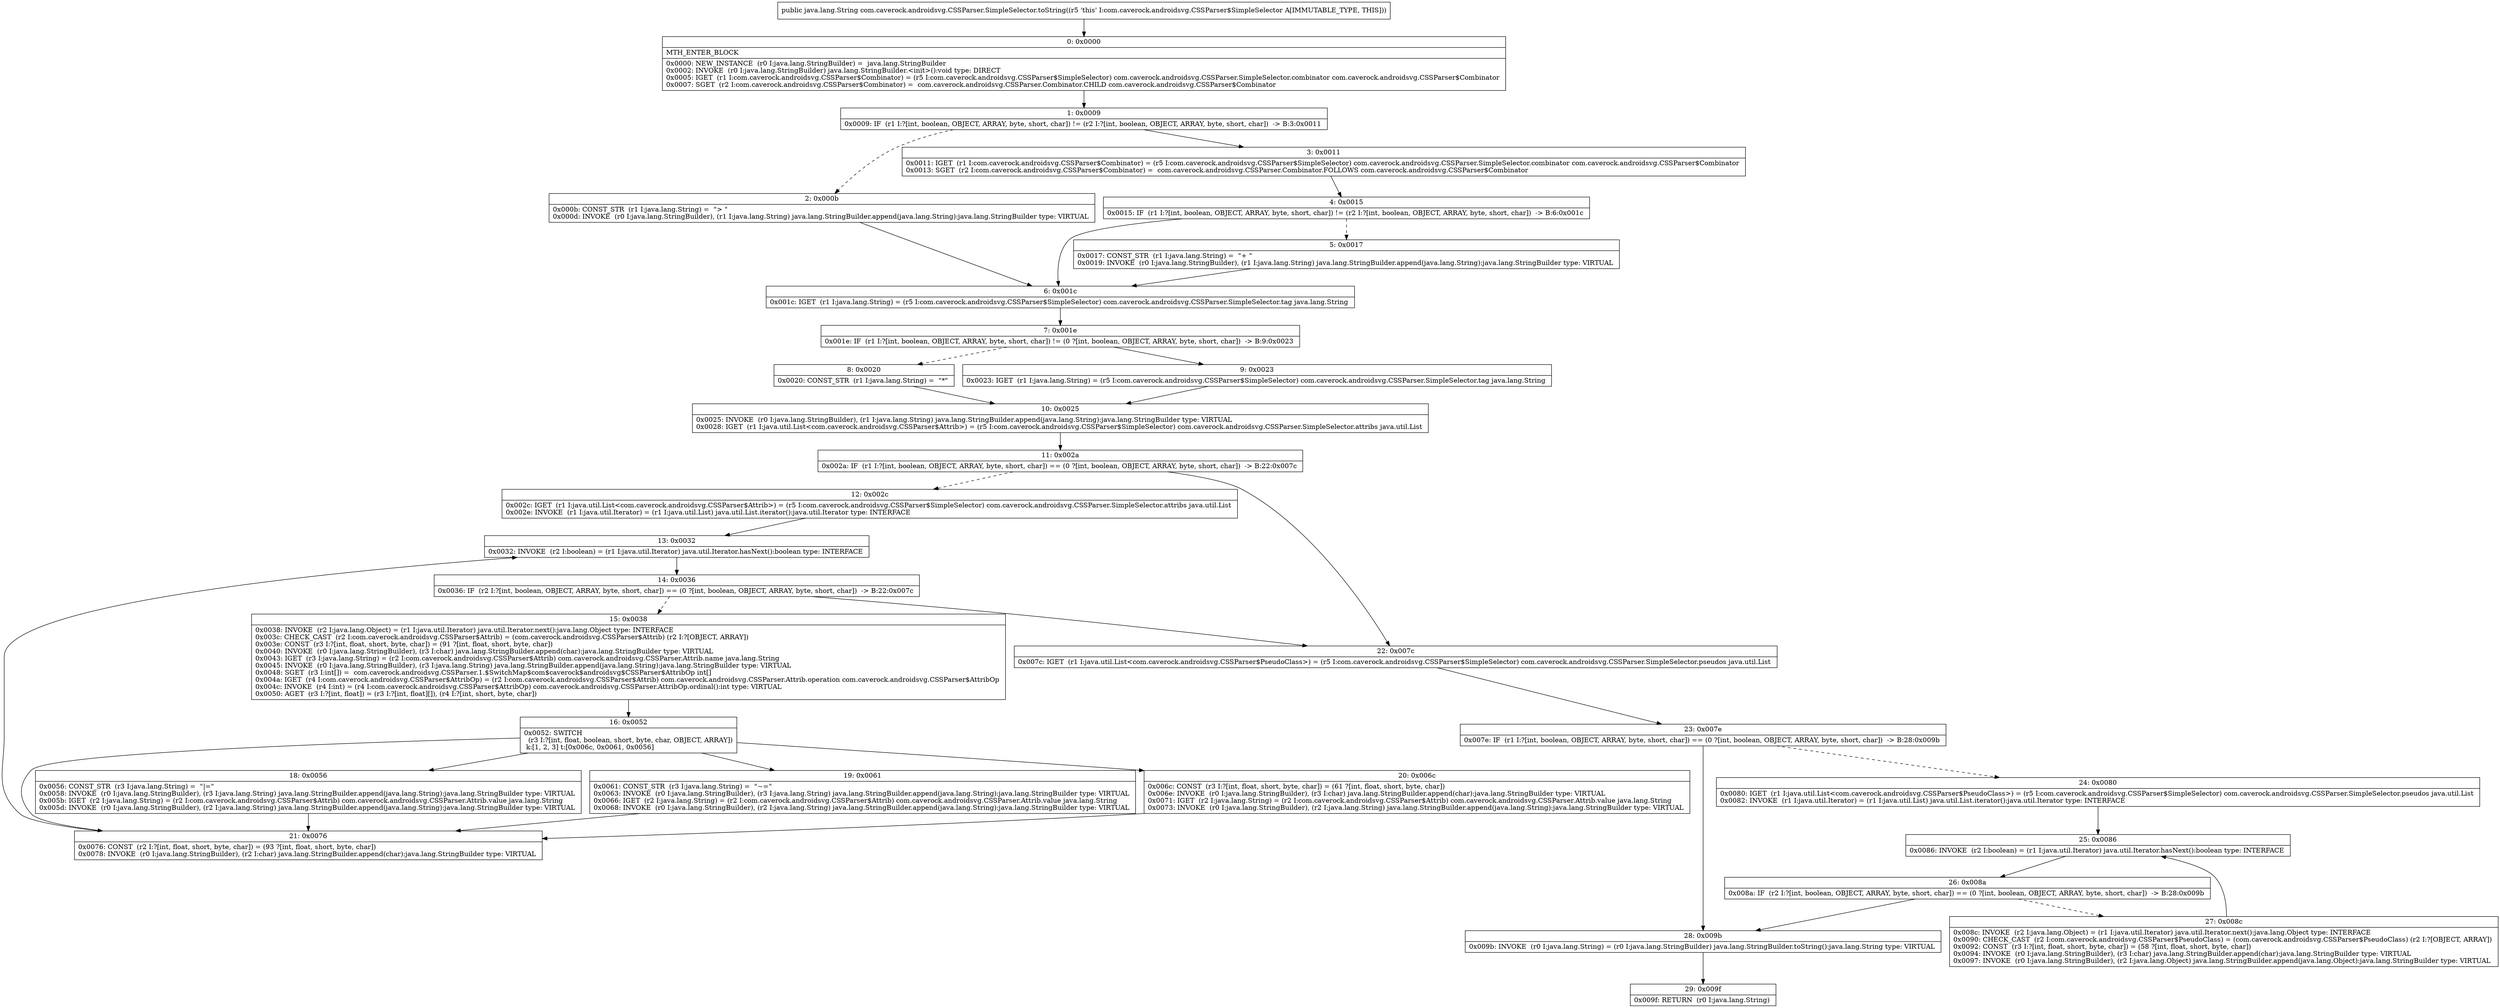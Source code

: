 digraph "CFG forcom.caverock.androidsvg.CSSParser.SimpleSelector.toString()Ljava\/lang\/String;" {
Node_0 [shape=record,label="{0\:\ 0x0000|MTH_ENTER_BLOCK\l|0x0000: NEW_INSTANCE  (r0 I:java.lang.StringBuilder) =  java.lang.StringBuilder \l0x0002: INVOKE  (r0 I:java.lang.StringBuilder) java.lang.StringBuilder.\<init\>():void type: DIRECT \l0x0005: IGET  (r1 I:com.caverock.androidsvg.CSSParser$Combinator) = (r5 I:com.caverock.androidsvg.CSSParser$SimpleSelector) com.caverock.androidsvg.CSSParser.SimpleSelector.combinator com.caverock.androidsvg.CSSParser$Combinator \l0x0007: SGET  (r2 I:com.caverock.androidsvg.CSSParser$Combinator) =  com.caverock.androidsvg.CSSParser.Combinator.CHILD com.caverock.androidsvg.CSSParser$Combinator \l}"];
Node_1 [shape=record,label="{1\:\ 0x0009|0x0009: IF  (r1 I:?[int, boolean, OBJECT, ARRAY, byte, short, char]) != (r2 I:?[int, boolean, OBJECT, ARRAY, byte, short, char])  \-\> B:3:0x0011 \l}"];
Node_2 [shape=record,label="{2\:\ 0x000b|0x000b: CONST_STR  (r1 I:java.lang.String) =  \"\> \" \l0x000d: INVOKE  (r0 I:java.lang.StringBuilder), (r1 I:java.lang.String) java.lang.StringBuilder.append(java.lang.String):java.lang.StringBuilder type: VIRTUAL \l}"];
Node_3 [shape=record,label="{3\:\ 0x0011|0x0011: IGET  (r1 I:com.caverock.androidsvg.CSSParser$Combinator) = (r5 I:com.caverock.androidsvg.CSSParser$SimpleSelector) com.caverock.androidsvg.CSSParser.SimpleSelector.combinator com.caverock.androidsvg.CSSParser$Combinator \l0x0013: SGET  (r2 I:com.caverock.androidsvg.CSSParser$Combinator) =  com.caverock.androidsvg.CSSParser.Combinator.FOLLOWS com.caverock.androidsvg.CSSParser$Combinator \l}"];
Node_4 [shape=record,label="{4\:\ 0x0015|0x0015: IF  (r1 I:?[int, boolean, OBJECT, ARRAY, byte, short, char]) != (r2 I:?[int, boolean, OBJECT, ARRAY, byte, short, char])  \-\> B:6:0x001c \l}"];
Node_5 [shape=record,label="{5\:\ 0x0017|0x0017: CONST_STR  (r1 I:java.lang.String) =  \"+ \" \l0x0019: INVOKE  (r0 I:java.lang.StringBuilder), (r1 I:java.lang.String) java.lang.StringBuilder.append(java.lang.String):java.lang.StringBuilder type: VIRTUAL \l}"];
Node_6 [shape=record,label="{6\:\ 0x001c|0x001c: IGET  (r1 I:java.lang.String) = (r5 I:com.caverock.androidsvg.CSSParser$SimpleSelector) com.caverock.androidsvg.CSSParser.SimpleSelector.tag java.lang.String \l}"];
Node_7 [shape=record,label="{7\:\ 0x001e|0x001e: IF  (r1 I:?[int, boolean, OBJECT, ARRAY, byte, short, char]) != (0 ?[int, boolean, OBJECT, ARRAY, byte, short, char])  \-\> B:9:0x0023 \l}"];
Node_8 [shape=record,label="{8\:\ 0x0020|0x0020: CONST_STR  (r1 I:java.lang.String) =  \"*\" \l}"];
Node_9 [shape=record,label="{9\:\ 0x0023|0x0023: IGET  (r1 I:java.lang.String) = (r5 I:com.caverock.androidsvg.CSSParser$SimpleSelector) com.caverock.androidsvg.CSSParser.SimpleSelector.tag java.lang.String \l}"];
Node_10 [shape=record,label="{10\:\ 0x0025|0x0025: INVOKE  (r0 I:java.lang.StringBuilder), (r1 I:java.lang.String) java.lang.StringBuilder.append(java.lang.String):java.lang.StringBuilder type: VIRTUAL \l0x0028: IGET  (r1 I:java.util.List\<com.caverock.androidsvg.CSSParser$Attrib\>) = (r5 I:com.caverock.androidsvg.CSSParser$SimpleSelector) com.caverock.androidsvg.CSSParser.SimpleSelector.attribs java.util.List \l}"];
Node_11 [shape=record,label="{11\:\ 0x002a|0x002a: IF  (r1 I:?[int, boolean, OBJECT, ARRAY, byte, short, char]) == (0 ?[int, boolean, OBJECT, ARRAY, byte, short, char])  \-\> B:22:0x007c \l}"];
Node_12 [shape=record,label="{12\:\ 0x002c|0x002c: IGET  (r1 I:java.util.List\<com.caverock.androidsvg.CSSParser$Attrib\>) = (r5 I:com.caverock.androidsvg.CSSParser$SimpleSelector) com.caverock.androidsvg.CSSParser.SimpleSelector.attribs java.util.List \l0x002e: INVOKE  (r1 I:java.util.Iterator) = (r1 I:java.util.List) java.util.List.iterator():java.util.Iterator type: INTERFACE \l}"];
Node_13 [shape=record,label="{13\:\ 0x0032|0x0032: INVOKE  (r2 I:boolean) = (r1 I:java.util.Iterator) java.util.Iterator.hasNext():boolean type: INTERFACE \l}"];
Node_14 [shape=record,label="{14\:\ 0x0036|0x0036: IF  (r2 I:?[int, boolean, OBJECT, ARRAY, byte, short, char]) == (0 ?[int, boolean, OBJECT, ARRAY, byte, short, char])  \-\> B:22:0x007c \l}"];
Node_15 [shape=record,label="{15\:\ 0x0038|0x0038: INVOKE  (r2 I:java.lang.Object) = (r1 I:java.util.Iterator) java.util.Iterator.next():java.lang.Object type: INTERFACE \l0x003c: CHECK_CAST  (r2 I:com.caverock.androidsvg.CSSParser$Attrib) = (com.caverock.androidsvg.CSSParser$Attrib) (r2 I:?[OBJECT, ARRAY]) \l0x003e: CONST  (r3 I:?[int, float, short, byte, char]) = (91 ?[int, float, short, byte, char]) \l0x0040: INVOKE  (r0 I:java.lang.StringBuilder), (r3 I:char) java.lang.StringBuilder.append(char):java.lang.StringBuilder type: VIRTUAL \l0x0043: IGET  (r3 I:java.lang.String) = (r2 I:com.caverock.androidsvg.CSSParser$Attrib) com.caverock.androidsvg.CSSParser.Attrib.name java.lang.String \l0x0045: INVOKE  (r0 I:java.lang.StringBuilder), (r3 I:java.lang.String) java.lang.StringBuilder.append(java.lang.String):java.lang.StringBuilder type: VIRTUAL \l0x0048: SGET  (r3 I:int[]) =  com.caverock.androidsvg.CSSParser.1.$SwitchMap$com$caverock$androidsvg$CSSParser$AttribOp int[] \l0x004a: IGET  (r4 I:com.caverock.androidsvg.CSSParser$AttribOp) = (r2 I:com.caverock.androidsvg.CSSParser$Attrib) com.caverock.androidsvg.CSSParser.Attrib.operation com.caverock.androidsvg.CSSParser$AttribOp \l0x004c: INVOKE  (r4 I:int) = (r4 I:com.caverock.androidsvg.CSSParser$AttribOp) com.caverock.androidsvg.CSSParser.AttribOp.ordinal():int type: VIRTUAL \l0x0050: AGET  (r3 I:?[int, float]) = (r3 I:?[int, float][]), (r4 I:?[int, short, byte, char]) \l}"];
Node_16 [shape=record,label="{16\:\ 0x0052|0x0052: SWITCH  \l  (r3 I:?[int, float, boolean, short, byte, char, OBJECT, ARRAY])\l k:[1, 2, 3] t:[0x006c, 0x0061, 0x0056] \l}"];
Node_18 [shape=record,label="{18\:\ 0x0056|0x0056: CONST_STR  (r3 I:java.lang.String) =  \"\|=\" \l0x0058: INVOKE  (r0 I:java.lang.StringBuilder), (r3 I:java.lang.String) java.lang.StringBuilder.append(java.lang.String):java.lang.StringBuilder type: VIRTUAL \l0x005b: IGET  (r2 I:java.lang.String) = (r2 I:com.caverock.androidsvg.CSSParser$Attrib) com.caverock.androidsvg.CSSParser.Attrib.value java.lang.String \l0x005d: INVOKE  (r0 I:java.lang.StringBuilder), (r2 I:java.lang.String) java.lang.StringBuilder.append(java.lang.String):java.lang.StringBuilder type: VIRTUAL \l}"];
Node_19 [shape=record,label="{19\:\ 0x0061|0x0061: CONST_STR  (r3 I:java.lang.String) =  \"~=\" \l0x0063: INVOKE  (r0 I:java.lang.StringBuilder), (r3 I:java.lang.String) java.lang.StringBuilder.append(java.lang.String):java.lang.StringBuilder type: VIRTUAL \l0x0066: IGET  (r2 I:java.lang.String) = (r2 I:com.caverock.androidsvg.CSSParser$Attrib) com.caverock.androidsvg.CSSParser.Attrib.value java.lang.String \l0x0068: INVOKE  (r0 I:java.lang.StringBuilder), (r2 I:java.lang.String) java.lang.StringBuilder.append(java.lang.String):java.lang.StringBuilder type: VIRTUAL \l}"];
Node_20 [shape=record,label="{20\:\ 0x006c|0x006c: CONST  (r3 I:?[int, float, short, byte, char]) = (61 ?[int, float, short, byte, char]) \l0x006e: INVOKE  (r0 I:java.lang.StringBuilder), (r3 I:char) java.lang.StringBuilder.append(char):java.lang.StringBuilder type: VIRTUAL \l0x0071: IGET  (r2 I:java.lang.String) = (r2 I:com.caverock.androidsvg.CSSParser$Attrib) com.caverock.androidsvg.CSSParser.Attrib.value java.lang.String \l0x0073: INVOKE  (r0 I:java.lang.StringBuilder), (r2 I:java.lang.String) java.lang.StringBuilder.append(java.lang.String):java.lang.StringBuilder type: VIRTUAL \l}"];
Node_21 [shape=record,label="{21\:\ 0x0076|0x0076: CONST  (r2 I:?[int, float, short, byte, char]) = (93 ?[int, float, short, byte, char]) \l0x0078: INVOKE  (r0 I:java.lang.StringBuilder), (r2 I:char) java.lang.StringBuilder.append(char):java.lang.StringBuilder type: VIRTUAL \l}"];
Node_22 [shape=record,label="{22\:\ 0x007c|0x007c: IGET  (r1 I:java.util.List\<com.caverock.androidsvg.CSSParser$PseudoClass\>) = (r5 I:com.caverock.androidsvg.CSSParser$SimpleSelector) com.caverock.androidsvg.CSSParser.SimpleSelector.pseudos java.util.List \l}"];
Node_23 [shape=record,label="{23\:\ 0x007e|0x007e: IF  (r1 I:?[int, boolean, OBJECT, ARRAY, byte, short, char]) == (0 ?[int, boolean, OBJECT, ARRAY, byte, short, char])  \-\> B:28:0x009b \l}"];
Node_24 [shape=record,label="{24\:\ 0x0080|0x0080: IGET  (r1 I:java.util.List\<com.caverock.androidsvg.CSSParser$PseudoClass\>) = (r5 I:com.caverock.androidsvg.CSSParser$SimpleSelector) com.caverock.androidsvg.CSSParser.SimpleSelector.pseudos java.util.List \l0x0082: INVOKE  (r1 I:java.util.Iterator) = (r1 I:java.util.List) java.util.List.iterator():java.util.Iterator type: INTERFACE \l}"];
Node_25 [shape=record,label="{25\:\ 0x0086|0x0086: INVOKE  (r2 I:boolean) = (r1 I:java.util.Iterator) java.util.Iterator.hasNext():boolean type: INTERFACE \l}"];
Node_26 [shape=record,label="{26\:\ 0x008a|0x008a: IF  (r2 I:?[int, boolean, OBJECT, ARRAY, byte, short, char]) == (0 ?[int, boolean, OBJECT, ARRAY, byte, short, char])  \-\> B:28:0x009b \l}"];
Node_27 [shape=record,label="{27\:\ 0x008c|0x008c: INVOKE  (r2 I:java.lang.Object) = (r1 I:java.util.Iterator) java.util.Iterator.next():java.lang.Object type: INTERFACE \l0x0090: CHECK_CAST  (r2 I:com.caverock.androidsvg.CSSParser$PseudoClass) = (com.caverock.androidsvg.CSSParser$PseudoClass) (r2 I:?[OBJECT, ARRAY]) \l0x0092: CONST  (r3 I:?[int, float, short, byte, char]) = (58 ?[int, float, short, byte, char]) \l0x0094: INVOKE  (r0 I:java.lang.StringBuilder), (r3 I:char) java.lang.StringBuilder.append(char):java.lang.StringBuilder type: VIRTUAL \l0x0097: INVOKE  (r0 I:java.lang.StringBuilder), (r2 I:java.lang.Object) java.lang.StringBuilder.append(java.lang.Object):java.lang.StringBuilder type: VIRTUAL \l}"];
Node_28 [shape=record,label="{28\:\ 0x009b|0x009b: INVOKE  (r0 I:java.lang.String) = (r0 I:java.lang.StringBuilder) java.lang.StringBuilder.toString():java.lang.String type: VIRTUAL \l}"];
Node_29 [shape=record,label="{29\:\ 0x009f|0x009f: RETURN  (r0 I:java.lang.String) \l}"];
MethodNode[shape=record,label="{public java.lang.String com.caverock.androidsvg.CSSParser.SimpleSelector.toString((r5 'this' I:com.caverock.androidsvg.CSSParser$SimpleSelector A[IMMUTABLE_TYPE, THIS])) }"];
MethodNode -> Node_0;
Node_0 -> Node_1;
Node_1 -> Node_2[style=dashed];
Node_1 -> Node_3;
Node_2 -> Node_6;
Node_3 -> Node_4;
Node_4 -> Node_5[style=dashed];
Node_4 -> Node_6;
Node_5 -> Node_6;
Node_6 -> Node_7;
Node_7 -> Node_8[style=dashed];
Node_7 -> Node_9;
Node_8 -> Node_10;
Node_9 -> Node_10;
Node_10 -> Node_11;
Node_11 -> Node_12[style=dashed];
Node_11 -> Node_22;
Node_12 -> Node_13;
Node_13 -> Node_14;
Node_14 -> Node_15[style=dashed];
Node_14 -> Node_22;
Node_15 -> Node_16;
Node_16 -> Node_18;
Node_16 -> Node_19;
Node_16 -> Node_20;
Node_16 -> Node_21;
Node_18 -> Node_21;
Node_19 -> Node_21;
Node_20 -> Node_21;
Node_21 -> Node_13;
Node_22 -> Node_23;
Node_23 -> Node_24[style=dashed];
Node_23 -> Node_28;
Node_24 -> Node_25;
Node_25 -> Node_26;
Node_26 -> Node_27[style=dashed];
Node_26 -> Node_28;
Node_27 -> Node_25;
Node_28 -> Node_29;
}

